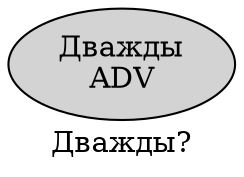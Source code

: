 digraph SENTENCE_3234 {
	graph [label="Дважды?"]
	node [style=filled]
		0 [label="Дважды
ADV" color="" fillcolor=lightgray penwidth=1 shape=ellipse]
}